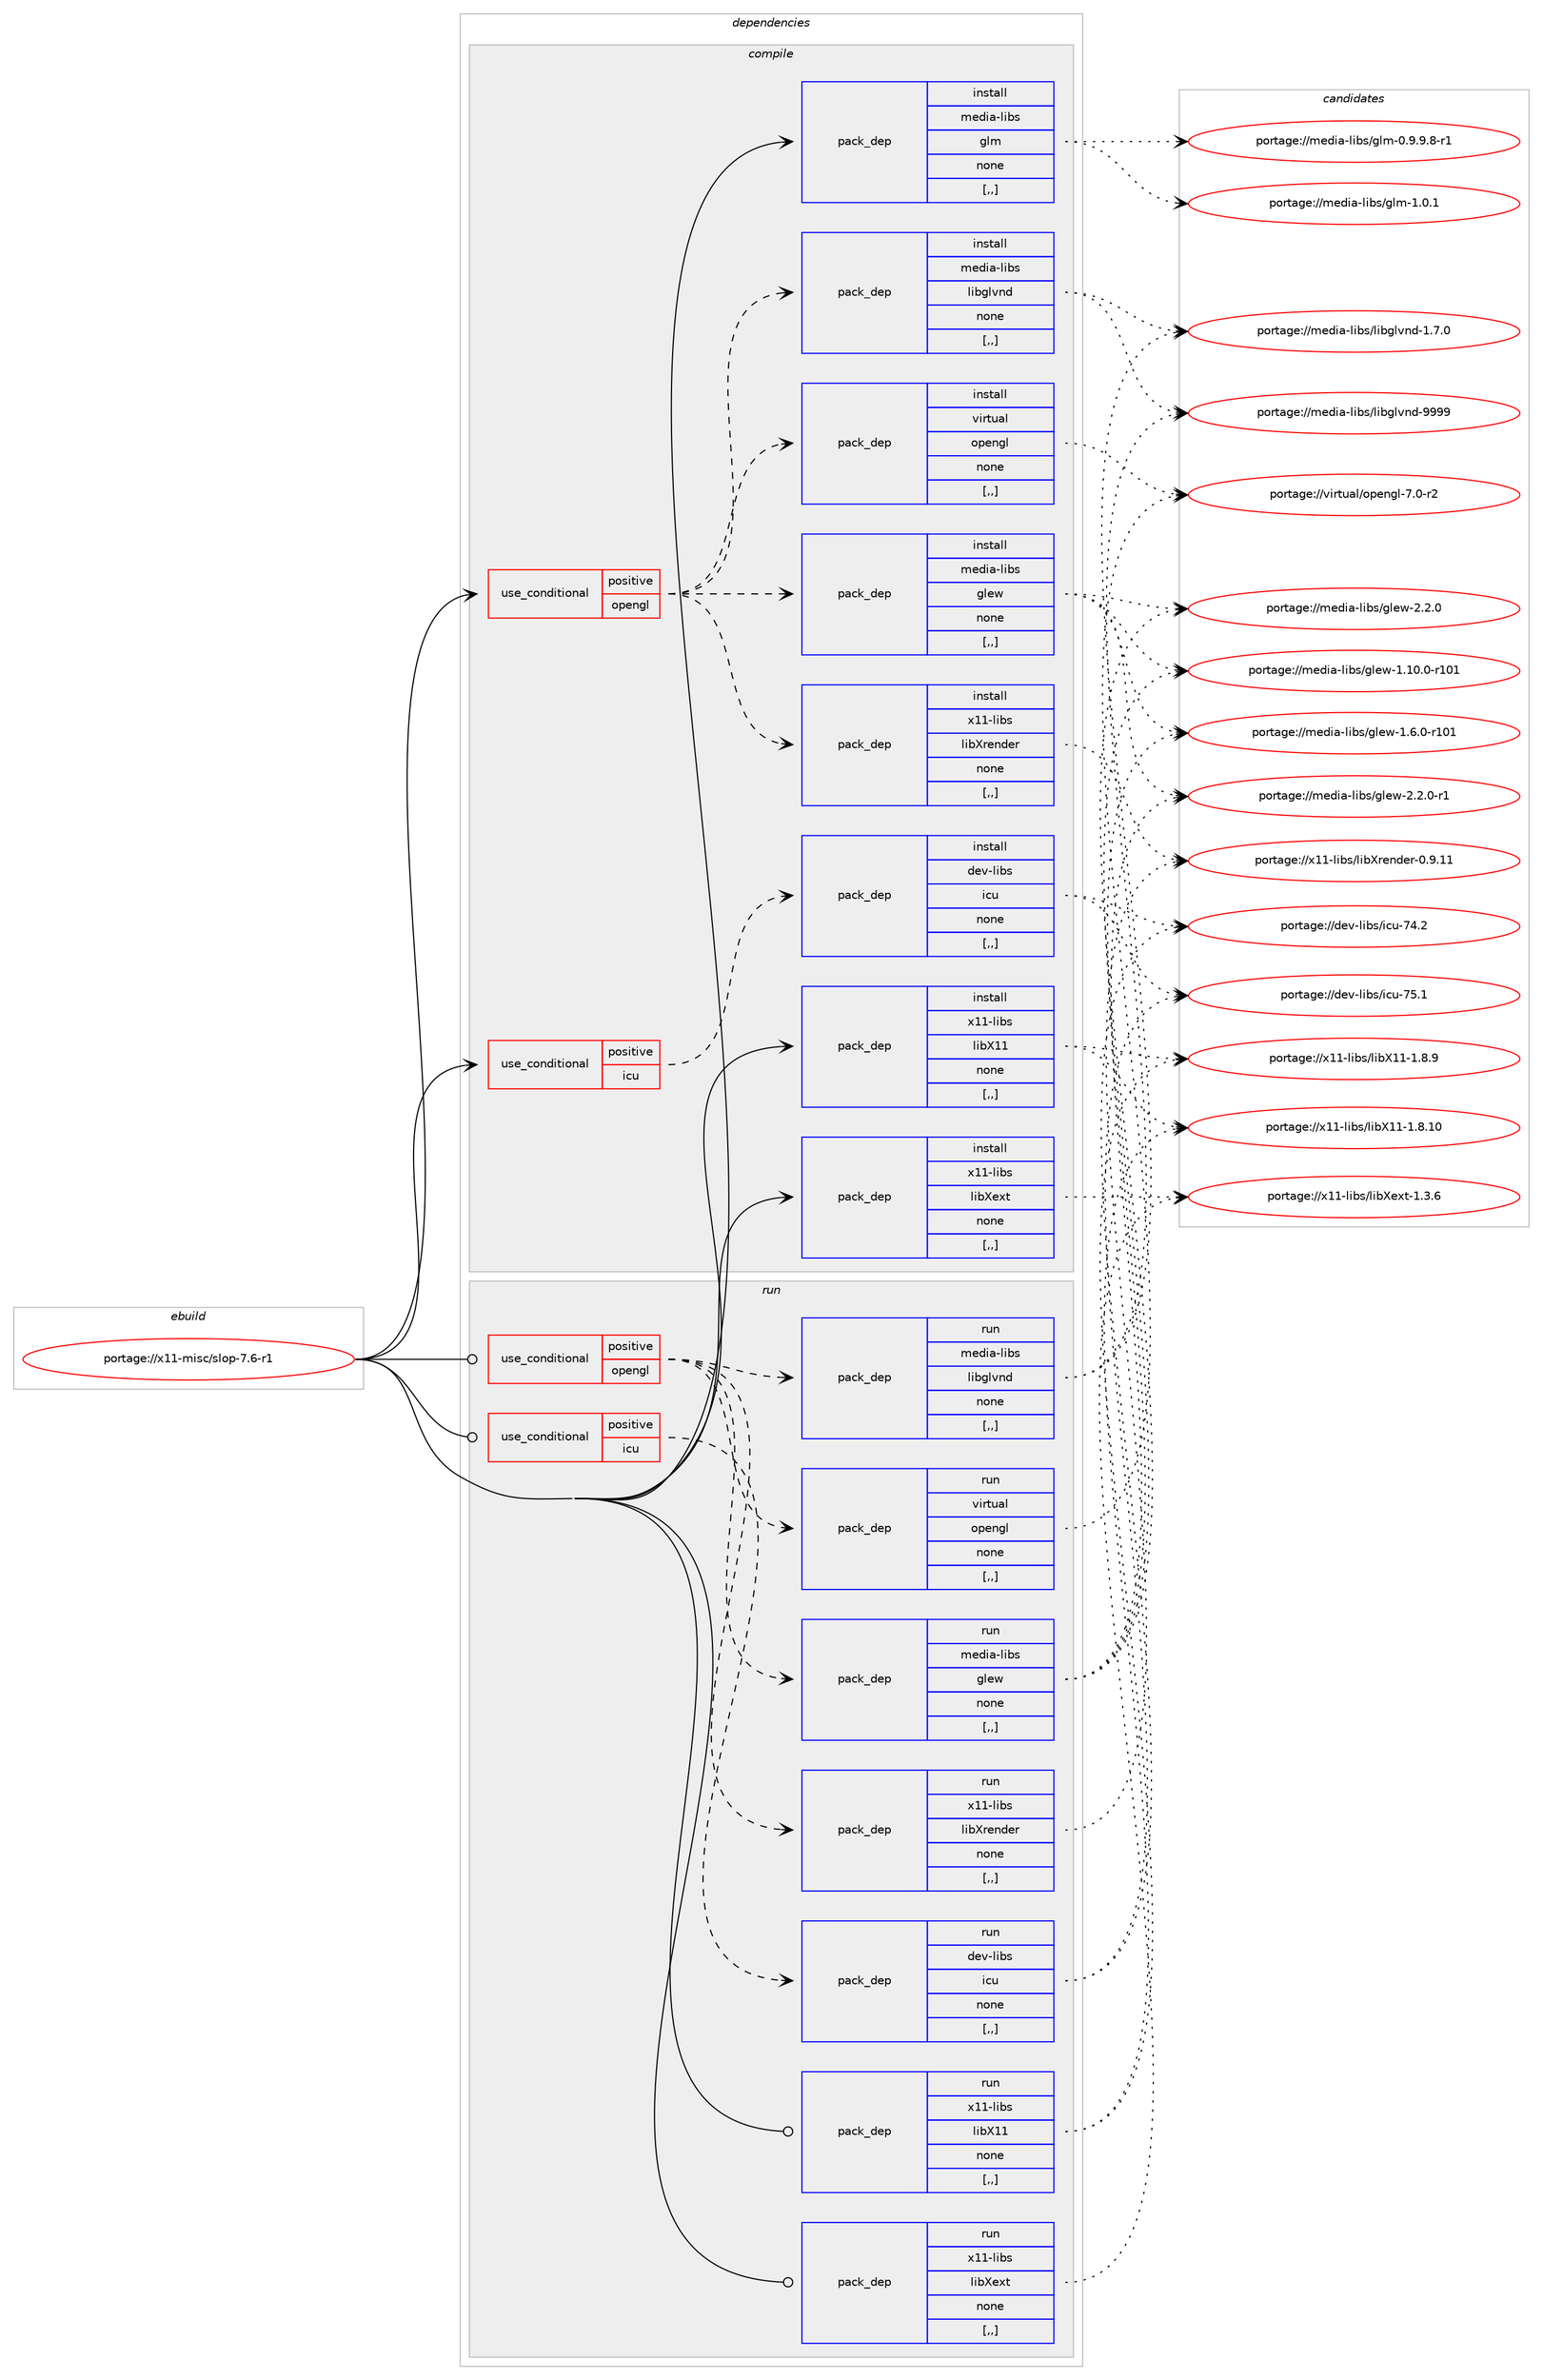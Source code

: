 digraph prolog {

# *************
# Graph options
# *************

newrank=true;
concentrate=true;
compound=true;
graph [rankdir=LR,fontname=Helvetica,fontsize=10,ranksep=1.5];#, ranksep=2.5, nodesep=0.2];
edge  [arrowhead=vee];
node  [fontname=Helvetica,fontsize=10];

# **********
# The ebuild
# **********

subgraph cluster_leftcol {
color=gray;
label=<<i>ebuild</i>>;
id [label="portage://x11-misc/slop-7.6-r1", color=red, width=4, href="../x11-misc/slop-7.6-r1.svg"];
}

# ****************
# The dependencies
# ****************

subgraph cluster_midcol {
color=gray;
label=<<i>dependencies</i>>;
subgraph cluster_compile {
fillcolor="#eeeeee";
style=filled;
label=<<i>compile</i>>;
subgraph cond122555 {
dependency462765 [label=<<TABLE BORDER="0" CELLBORDER="1" CELLSPACING="0" CELLPADDING="4"><TR><TD ROWSPAN="3" CELLPADDING="10">use_conditional</TD></TR><TR><TD>positive</TD></TR><TR><TD>icu</TD></TR></TABLE>>, shape=none, color=red];
subgraph pack336814 {
dependency462766 [label=<<TABLE BORDER="0" CELLBORDER="1" CELLSPACING="0" CELLPADDING="4" WIDTH="220"><TR><TD ROWSPAN="6" CELLPADDING="30">pack_dep</TD></TR><TR><TD WIDTH="110">install</TD></TR><TR><TD>dev-libs</TD></TR><TR><TD>icu</TD></TR><TR><TD>none</TD></TR><TR><TD>[,,]</TD></TR></TABLE>>, shape=none, color=blue];
}
dependency462765:e -> dependency462766:w [weight=20,style="dashed",arrowhead="vee"];
}
id:e -> dependency462765:w [weight=20,style="solid",arrowhead="vee"];
subgraph cond122556 {
dependency462767 [label=<<TABLE BORDER="0" CELLBORDER="1" CELLSPACING="0" CELLPADDING="4"><TR><TD ROWSPAN="3" CELLPADDING="10">use_conditional</TD></TR><TR><TD>positive</TD></TR><TR><TD>opengl</TD></TR></TABLE>>, shape=none, color=red];
subgraph pack336815 {
dependency462768 [label=<<TABLE BORDER="0" CELLBORDER="1" CELLSPACING="0" CELLPADDING="4" WIDTH="220"><TR><TD ROWSPAN="6" CELLPADDING="30">pack_dep</TD></TR><TR><TD WIDTH="110">install</TD></TR><TR><TD>media-libs</TD></TR><TR><TD>glew</TD></TR><TR><TD>none</TD></TR><TR><TD>[,,]</TD></TR></TABLE>>, shape=none, color=blue];
}
dependency462767:e -> dependency462768:w [weight=20,style="dashed",arrowhead="vee"];
subgraph pack336816 {
dependency462769 [label=<<TABLE BORDER="0" CELLBORDER="1" CELLSPACING="0" CELLPADDING="4" WIDTH="220"><TR><TD ROWSPAN="6" CELLPADDING="30">pack_dep</TD></TR><TR><TD WIDTH="110">install</TD></TR><TR><TD>media-libs</TD></TR><TR><TD>libglvnd</TD></TR><TR><TD>none</TD></TR><TR><TD>[,,]</TD></TR></TABLE>>, shape=none, color=blue];
}
dependency462767:e -> dependency462769:w [weight=20,style="dashed",arrowhead="vee"];
subgraph pack336817 {
dependency462770 [label=<<TABLE BORDER="0" CELLBORDER="1" CELLSPACING="0" CELLPADDING="4" WIDTH="220"><TR><TD ROWSPAN="6" CELLPADDING="30">pack_dep</TD></TR><TR><TD WIDTH="110">install</TD></TR><TR><TD>virtual</TD></TR><TR><TD>opengl</TD></TR><TR><TD>none</TD></TR><TR><TD>[,,]</TD></TR></TABLE>>, shape=none, color=blue];
}
dependency462767:e -> dependency462770:w [weight=20,style="dashed",arrowhead="vee"];
subgraph pack336818 {
dependency462771 [label=<<TABLE BORDER="0" CELLBORDER="1" CELLSPACING="0" CELLPADDING="4" WIDTH="220"><TR><TD ROWSPAN="6" CELLPADDING="30">pack_dep</TD></TR><TR><TD WIDTH="110">install</TD></TR><TR><TD>x11-libs</TD></TR><TR><TD>libXrender</TD></TR><TR><TD>none</TD></TR><TR><TD>[,,]</TD></TR></TABLE>>, shape=none, color=blue];
}
dependency462767:e -> dependency462771:w [weight=20,style="dashed",arrowhead="vee"];
}
id:e -> dependency462767:w [weight=20,style="solid",arrowhead="vee"];
subgraph pack336819 {
dependency462772 [label=<<TABLE BORDER="0" CELLBORDER="1" CELLSPACING="0" CELLPADDING="4" WIDTH="220"><TR><TD ROWSPAN="6" CELLPADDING="30">pack_dep</TD></TR><TR><TD WIDTH="110">install</TD></TR><TR><TD>media-libs</TD></TR><TR><TD>glm</TD></TR><TR><TD>none</TD></TR><TR><TD>[,,]</TD></TR></TABLE>>, shape=none, color=blue];
}
id:e -> dependency462772:w [weight=20,style="solid",arrowhead="vee"];
subgraph pack336820 {
dependency462773 [label=<<TABLE BORDER="0" CELLBORDER="1" CELLSPACING="0" CELLPADDING="4" WIDTH="220"><TR><TD ROWSPAN="6" CELLPADDING="30">pack_dep</TD></TR><TR><TD WIDTH="110">install</TD></TR><TR><TD>x11-libs</TD></TR><TR><TD>libX11</TD></TR><TR><TD>none</TD></TR><TR><TD>[,,]</TD></TR></TABLE>>, shape=none, color=blue];
}
id:e -> dependency462773:w [weight=20,style="solid",arrowhead="vee"];
subgraph pack336821 {
dependency462774 [label=<<TABLE BORDER="0" CELLBORDER="1" CELLSPACING="0" CELLPADDING="4" WIDTH="220"><TR><TD ROWSPAN="6" CELLPADDING="30">pack_dep</TD></TR><TR><TD WIDTH="110">install</TD></TR><TR><TD>x11-libs</TD></TR><TR><TD>libXext</TD></TR><TR><TD>none</TD></TR><TR><TD>[,,]</TD></TR></TABLE>>, shape=none, color=blue];
}
id:e -> dependency462774:w [weight=20,style="solid",arrowhead="vee"];
}
subgraph cluster_compileandrun {
fillcolor="#eeeeee";
style=filled;
label=<<i>compile and run</i>>;
}
subgraph cluster_run {
fillcolor="#eeeeee";
style=filled;
label=<<i>run</i>>;
subgraph cond122557 {
dependency462775 [label=<<TABLE BORDER="0" CELLBORDER="1" CELLSPACING="0" CELLPADDING="4"><TR><TD ROWSPAN="3" CELLPADDING="10">use_conditional</TD></TR><TR><TD>positive</TD></TR><TR><TD>icu</TD></TR></TABLE>>, shape=none, color=red];
subgraph pack336822 {
dependency462776 [label=<<TABLE BORDER="0" CELLBORDER="1" CELLSPACING="0" CELLPADDING="4" WIDTH="220"><TR><TD ROWSPAN="6" CELLPADDING="30">pack_dep</TD></TR><TR><TD WIDTH="110">run</TD></TR><TR><TD>dev-libs</TD></TR><TR><TD>icu</TD></TR><TR><TD>none</TD></TR><TR><TD>[,,]</TD></TR></TABLE>>, shape=none, color=blue];
}
dependency462775:e -> dependency462776:w [weight=20,style="dashed",arrowhead="vee"];
}
id:e -> dependency462775:w [weight=20,style="solid",arrowhead="odot"];
subgraph cond122558 {
dependency462777 [label=<<TABLE BORDER="0" CELLBORDER="1" CELLSPACING="0" CELLPADDING="4"><TR><TD ROWSPAN="3" CELLPADDING="10">use_conditional</TD></TR><TR><TD>positive</TD></TR><TR><TD>opengl</TD></TR></TABLE>>, shape=none, color=red];
subgraph pack336823 {
dependency462778 [label=<<TABLE BORDER="0" CELLBORDER="1" CELLSPACING="0" CELLPADDING="4" WIDTH="220"><TR><TD ROWSPAN="6" CELLPADDING="30">pack_dep</TD></TR><TR><TD WIDTH="110">run</TD></TR><TR><TD>media-libs</TD></TR><TR><TD>glew</TD></TR><TR><TD>none</TD></TR><TR><TD>[,,]</TD></TR></TABLE>>, shape=none, color=blue];
}
dependency462777:e -> dependency462778:w [weight=20,style="dashed",arrowhead="vee"];
subgraph pack336824 {
dependency462779 [label=<<TABLE BORDER="0" CELLBORDER="1" CELLSPACING="0" CELLPADDING="4" WIDTH="220"><TR><TD ROWSPAN="6" CELLPADDING="30">pack_dep</TD></TR><TR><TD WIDTH="110">run</TD></TR><TR><TD>media-libs</TD></TR><TR><TD>libglvnd</TD></TR><TR><TD>none</TD></TR><TR><TD>[,,]</TD></TR></TABLE>>, shape=none, color=blue];
}
dependency462777:e -> dependency462779:w [weight=20,style="dashed",arrowhead="vee"];
subgraph pack336825 {
dependency462780 [label=<<TABLE BORDER="0" CELLBORDER="1" CELLSPACING="0" CELLPADDING="4" WIDTH="220"><TR><TD ROWSPAN="6" CELLPADDING="30">pack_dep</TD></TR><TR><TD WIDTH="110">run</TD></TR><TR><TD>virtual</TD></TR><TR><TD>opengl</TD></TR><TR><TD>none</TD></TR><TR><TD>[,,]</TD></TR></TABLE>>, shape=none, color=blue];
}
dependency462777:e -> dependency462780:w [weight=20,style="dashed",arrowhead="vee"];
subgraph pack336826 {
dependency462781 [label=<<TABLE BORDER="0" CELLBORDER="1" CELLSPACING="0" CELLPADDING="4" WIDTH="220"><TR><TD ROWSPAN="6" CELLPADDING="30">pack_dep</TD></TR><TR><TD WIDTH="110">run</TD></TR><TR><TD>x11-libs</TD></TR><TR><TD>libXrender</TD></TR><TR><TD>none</TD></TR><TR><TD>[,,]</TD></TR></TABLE>>, shape=none, color=blue];
}
dependency462777:e -> dependency462781:w [weight=20,style="dashed",arrowhead="vee"];
}
id:e -> dependency462777:w [weight=20,style="solid",arrowhead="odot"];
subgraph pack336827 {
dependency462782 [label=<<TABLE BORDER="0" CELLBORDER="1" CELLSPACING="0" CELLPADDING="4" WIDTH="220"><TR><TD ROWSPAN="6" CELLPADDING="30">pack_dep</TD></TR><TR><TD WIDTH="110">run</TD></TR><TR><TD>x11-libs</TD></TR><TR><TD>libX11</TD></TR><TR><TD>none</TD></TR><TR><TD>[,,]</TD></TR></TABLE>>, shape=none, color=blue];
}
id:e -> dependency462782:w [weight=20,style="solid",arrowhead="odot"];
subgraph pack336828 {
dependency462783 [label=<<TABLE BORDER="0" CELLBORDER="1" CELLSPACING="0" CELLPADDING="4" WIDTH="220"><TR><TD ROWSPAN="6" CELLPADDING="30">pack_dep</TD></TR><TR><TD WIDTH="110">run</TD></TR><TR><TD>x11-libs</TD></TR><TR><TD>libXext</TD></TR><TR><TD>none</TD></TR><TR><TD>[,,]</TD></TR></TABLE>>, shape=none, color=blue];
}
id:e -> dependency462783:w [weight=20,style="solid",arrowhead="odot"];
}
}

# **************
# The candidates
# **************

subgraph cluster_choices {
rank=same;
color=gray;
label=<<i>candidates</i>>;

subgraph choice336814 {
color=black;
nodesep=1;
choice100101118451081059811547105991174555534649 [label="portage://dev-libs/icu-75.1", color=red, width=4,href="../dev-libs/icu-75.1.svg"];
choice100101118451081059811547105991174555524650 [label="portage://dev-libs/icu-74.2", color=red, width=4,href="../dev-libs/icu-74.2.svg"];
dependency462766:e -> choice100101118451081059811547105991174555534649:w [style=dotted,weight="100"];
dependency462766:e -> choice100101118451081059811547105991174555524650:w [style=dotted,weight="100"];
}
subgraph choice336815 {
color=black;
nodesep=1;
choice109101100105974510810598115471031081011194550465046484511449 [label="portage://media-libs/glew-2.2.0-r1", color=red, width=4,href="../media-libs/glew-2.2.0-r1.svg"];
choice10910110010597451081059811547103108101119455046504648 [label="portage://media-libs/glew-2.2.0", color=red, width=4,href="../media-libs/glew-2.2.0.svg"];
choice109101100105974510810598115471031081011194549464948464845114494849 [label="portage://media-libs/glew-1.10.0-r101", color=red, width=4,href="../media-libs/glew-1.10.0-r101.svg"];
choice1091011001059745108105981154710310810111945494654464845114494849 [label="portage://media-libs/glew-1.6.0-r101", color=red, width=4,href="../media-libs/glew-1.6.0-r101.svg"];
dependency462768:e -> choice109101100105974510810598115471031081011194550465046484511449:w [style=dotted,weight="100"];
dependency462768:e -> choice10910110010597451081059811547103108101119455046504648:w [style=dotted,weight="100"];
dependency462768:e -> choice109101100105974510810598115471031081011194549464948464845114494849:w [style=dotted,weight="100"];
dependency462768:e -> choice1091011001059745108105981154710310810111945494654464845114494849:w [style=dotted,weight="100"];
}
subgraph choice336816 {
color=black;
nodesep=1;
choice10910110010597451081059811547108105981031081181101004557575757 [label="portage://media-libs/libglvnd-9999", color=red, width=4,href="../media-libs/libglvnd-9999.svg"];
choice1091011001059745108105981154710810598103108118110100454946554648 [label="portage://media-libs/libglvnd-1.7.0", color=red, width=4,href="../media-libs/libglvnd-1.7.0.svg"];
dependency462769:e -> choice10910110010597451081059811547108105981031081181101004557575757:w [style=dotted,weight="100"];
dependency462769:e -> choice1091011001059745108105981154710810598103108118110100454946554648:w [style=dotted,weight="100"];
}
subgraph choice336817 {
color=black;
nodesep=1;
choice1181051141161179710847111112101110103108455546484511450 [label="portage://virtual/opengl-7.0-r2", color=red, width=4,href="../virtual/opengl-7.0-r2.svg"];
dependency462770:e -> choice1181051141161179710847111112101110103108455546484511450:w [style=dotted,weight="100"];
}
subgraph choice336818 {
color=black;
nodesep=1;
choice1204949451081059811547108105988811410111010010111445484657464949 [label="portage://x11-libs/libXrender-0.9.11", color=red, width=4,href="../x11-libs/libXrender-0.9.11.svg"];
dependency462771:e -> choice1204949451081059811547108105988811410111010010111445484657464949:w [style=dotted,weight="100"];
}
subgraph choice336819 {
color=black;
nodesep=1;
choice10910110010597451081059811547103108109454946484649 [label="portage://media-libs/glm-1.0.1", color=red, width=4,href="../media-libs/glm-1.0.1.svg"];
choice1091011001059745108105981154710310810945484657465746564511449 [label="portage://media-libs/glm-0.9.9.8-r1", color=red, width=4,href="../media-libs/glm-0.9.9.8-r1.svg"];
dependency462772:e -> choice10910110010597451081059811547103108109454946484649:w [style=dotted,weight="100"];
dependency462772:e -> choice1091011001059745108105981154710310810945484657465746564511449:w [style=dotted,weight="100"];
}
subgraph choice336820 {
color=black;
nodesep=1;
choice12049494510810598115471081059888494945494656464948 [label="portage://x11-libs/libX11-1.8.10", color=red, width=4,href="../x11-libs/libX11-1.8.10.svg"];
choice120494945108105981154710810598884949454946564657 [label="portage://x11-libs/libX11-1.8.9", color=red, width=4,href="../x11-libs/libX11-1.8.9.svg"];
dependency462773:e -> choice12049494510810598115471081059888494945494656464948:w [style=dotted,weight="100"];
dependency462773:e -> choice120494945108105981154710810598884949454946564657:w [style=dotted,weight="100"];
}
subgraph choice336821 {
color=black;
nodesep=1;
choice12049494510810598115471081059888101120116454946514654 [label="portage://x11-libs/libXext-1.3.6", color=red, width=4,href="../x11-libs/libXext-1.3.6.svg"];
dependency462774:e -> choice12049494510810598115471081059888101120116454946514654:w [style=dotted,weight="100"];
}
subgraph choice336822 {
color=black;
nodesep=1;
choice100101118451081059811547105991174555534649 [label="portage://dev-libs/icu-75.1", color=red, width=4,href="../dev-libs/icu-75.1.svg"];
choice100101118451081059811547105991174555524650 [label="portage://dev-libs/icu-74.2", color=red, width=4,href="../dev-libs/icu-74.2.svg"];
dependency462776:e -> choice100101118451081059811547105991174555534649:w [style=dotted,weight="100"];
dependency462776:e -> choice100101118451081059811547105991174555524650:w [style=dotted,weight="100"];
}
subgraph choice336823 {
color=black;
nodesep=1;
choice109101100105974510810598115471031081011194550465046484511449 [label="portage://media-libs/glew-2.2.0-r1", color=red, width=4,href="../media-libs/glew-2.2.0-r1.svg"];
choice10910110010597451081059811547103108101119455046504648 [label="portage://media-libs/glew-2.2.0", color=red, width=4,href="../media-libs/glew-2.2.0.svg"];
choice109101100105974510810598115471031081011194549464948464845114494849 [label="portage://media-libs/glew-1.10.0-r101", color=red, width=4,href="../media-libs/glew-1.10.0-r101.svg"];
choice1091011001059745108105981154710310810111945494654464845114494849 [label="portage://media-libs/glew-1.6.0-r101", color=red, width=4,href="../media-libs/glew-1.6.0-r101.svg"];
dependency462778:e -> choice109101100105974510810598115471031081011194550465046484511449:w [style=dotted,weight="100"];
dependency462778:e -> choice10910110010597451081059811547103108101119455046504648:w [style=dotted,weight="100"];
dependency462778:e -> choice109101100105974510810598115471031081011194549464948464845114494849:w [style=dotted,weight="100"];
dependency462778:e -> choice1091011001059745108105981154710310810111945494654464845114494849:w [style=dotted,weight="100"];
}
subgraph choice336824 {
color=black;
nodesep=1;
choice10910110010597451081059811547108105981031081181101004557575757 [label="portage://media-libs/libglvnd-9999", color=red, width=4,href="../media-libs/libglvnd-9999.svg"];
choice1091011001059745108105981154710810598103108118110100454946554648 [label="portage://media-libs/libglvnd-1.7.0", color=red, width=4,href="../media-libs/libglvnd-1.7.0.svg"];
dependency462779:e -> choice10910110010597451081059811547108105981031081181101004557575757:w [style=dotted,weight="100"];
dependency462779:e -> choice1091011001059745108105981154710810598103108118110100454946554648:w [style=dotted,weight="100"];
}
subgraph choice336825 {
color=black;
nodesep=1;
choice1181051141161179710847111112101110103108455546484511450 [label="portage://virtual/opengl-7.0-r2", color=red, width=4,href="../virtual/opengl-7.0-r2.svg"];
dependency462780:e -> choice1181051141161179710847111112101110103108455546484511450:w [style=dotted,weight="100"];
}
subgraph choice336826 {
color=black;
nodesep=1;
choice1204949451081059811547108105988811410111010010111445484657464949 [label="portage://x11-libs/libXrender-0.9.11", color=red, width=4,href="../x11-libs/libXrender-0.9.11.svg"];
dependency462781:e -> choice1204949451081059811547108105988811410111010010111445484657464949:w [style=dotted,weight="100"];
}
subgraph choice336827 {
color=black;
nodesep=1;
choice12049494510810598115471081059888494945494656464948 [label="portage://x11-libs/libX11-1.8.10", color=red, width=4,href="../x11-libs/libX11-1.8.10.svg"];
choice120494945108105981154710810598884949454946564657 [label="portage://x11-libs/libX11-1.8.9", color=red, width=4,href="../x11-libs/libX11-1.8.9.svg"];
dependency462782:e -> choice12049494510810598115471081059888494945494656464948:w [style=dotted,weight="100"];
dependency462782:e -> choice120494945108105981154710810598884949454946564657:w [style=dotted,weight="100"];
}
subgraph choice336828 {
color=black;
nodesep=1;
choice12049494510810598115471081059888101120116454946514654 [label="portage://x11-libs/libXext-1.3.6", color=red, width=4,href="../x11-libs/libXext-1.3.6.svg"];
dependency462783:e -> choice12049494510810598115471081059888101120116454946514654:w [style=dotted,weight="100"];
}
}

}
